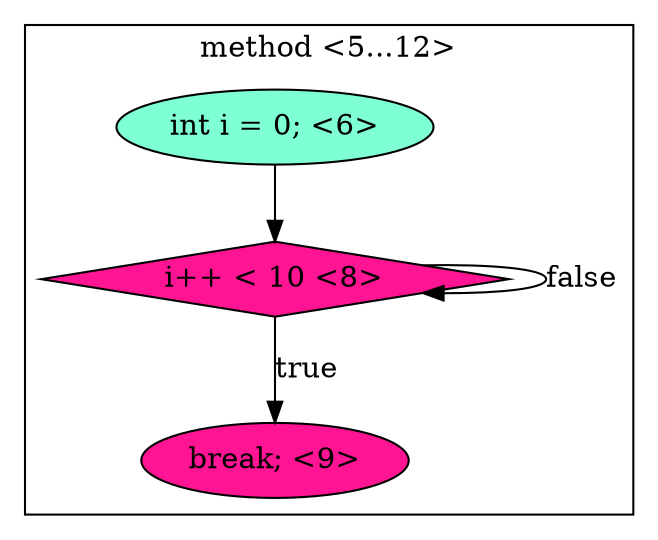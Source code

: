 digraph CFG {
subgraph cluster0 {
label = "method <5...12>";
0.0 [style = filled, label = "int i = 0; <6>", fillcolor = aquamarine, shape = ellipse];
0.1 [style = filled, label = "i++ < 10 <8>", fillcolor = deeppink, shape = diamond];
0.2 [style = filled, label = "break; <9>", fillcolor = deeppink, shape = ellipse];
0.0 -> 0.1 [style = solid, label=""];
0.1 -> 0.1 [style = solid, label="false"];
0.1 -> 0.2 [style = solid, label="true"];
}
}
